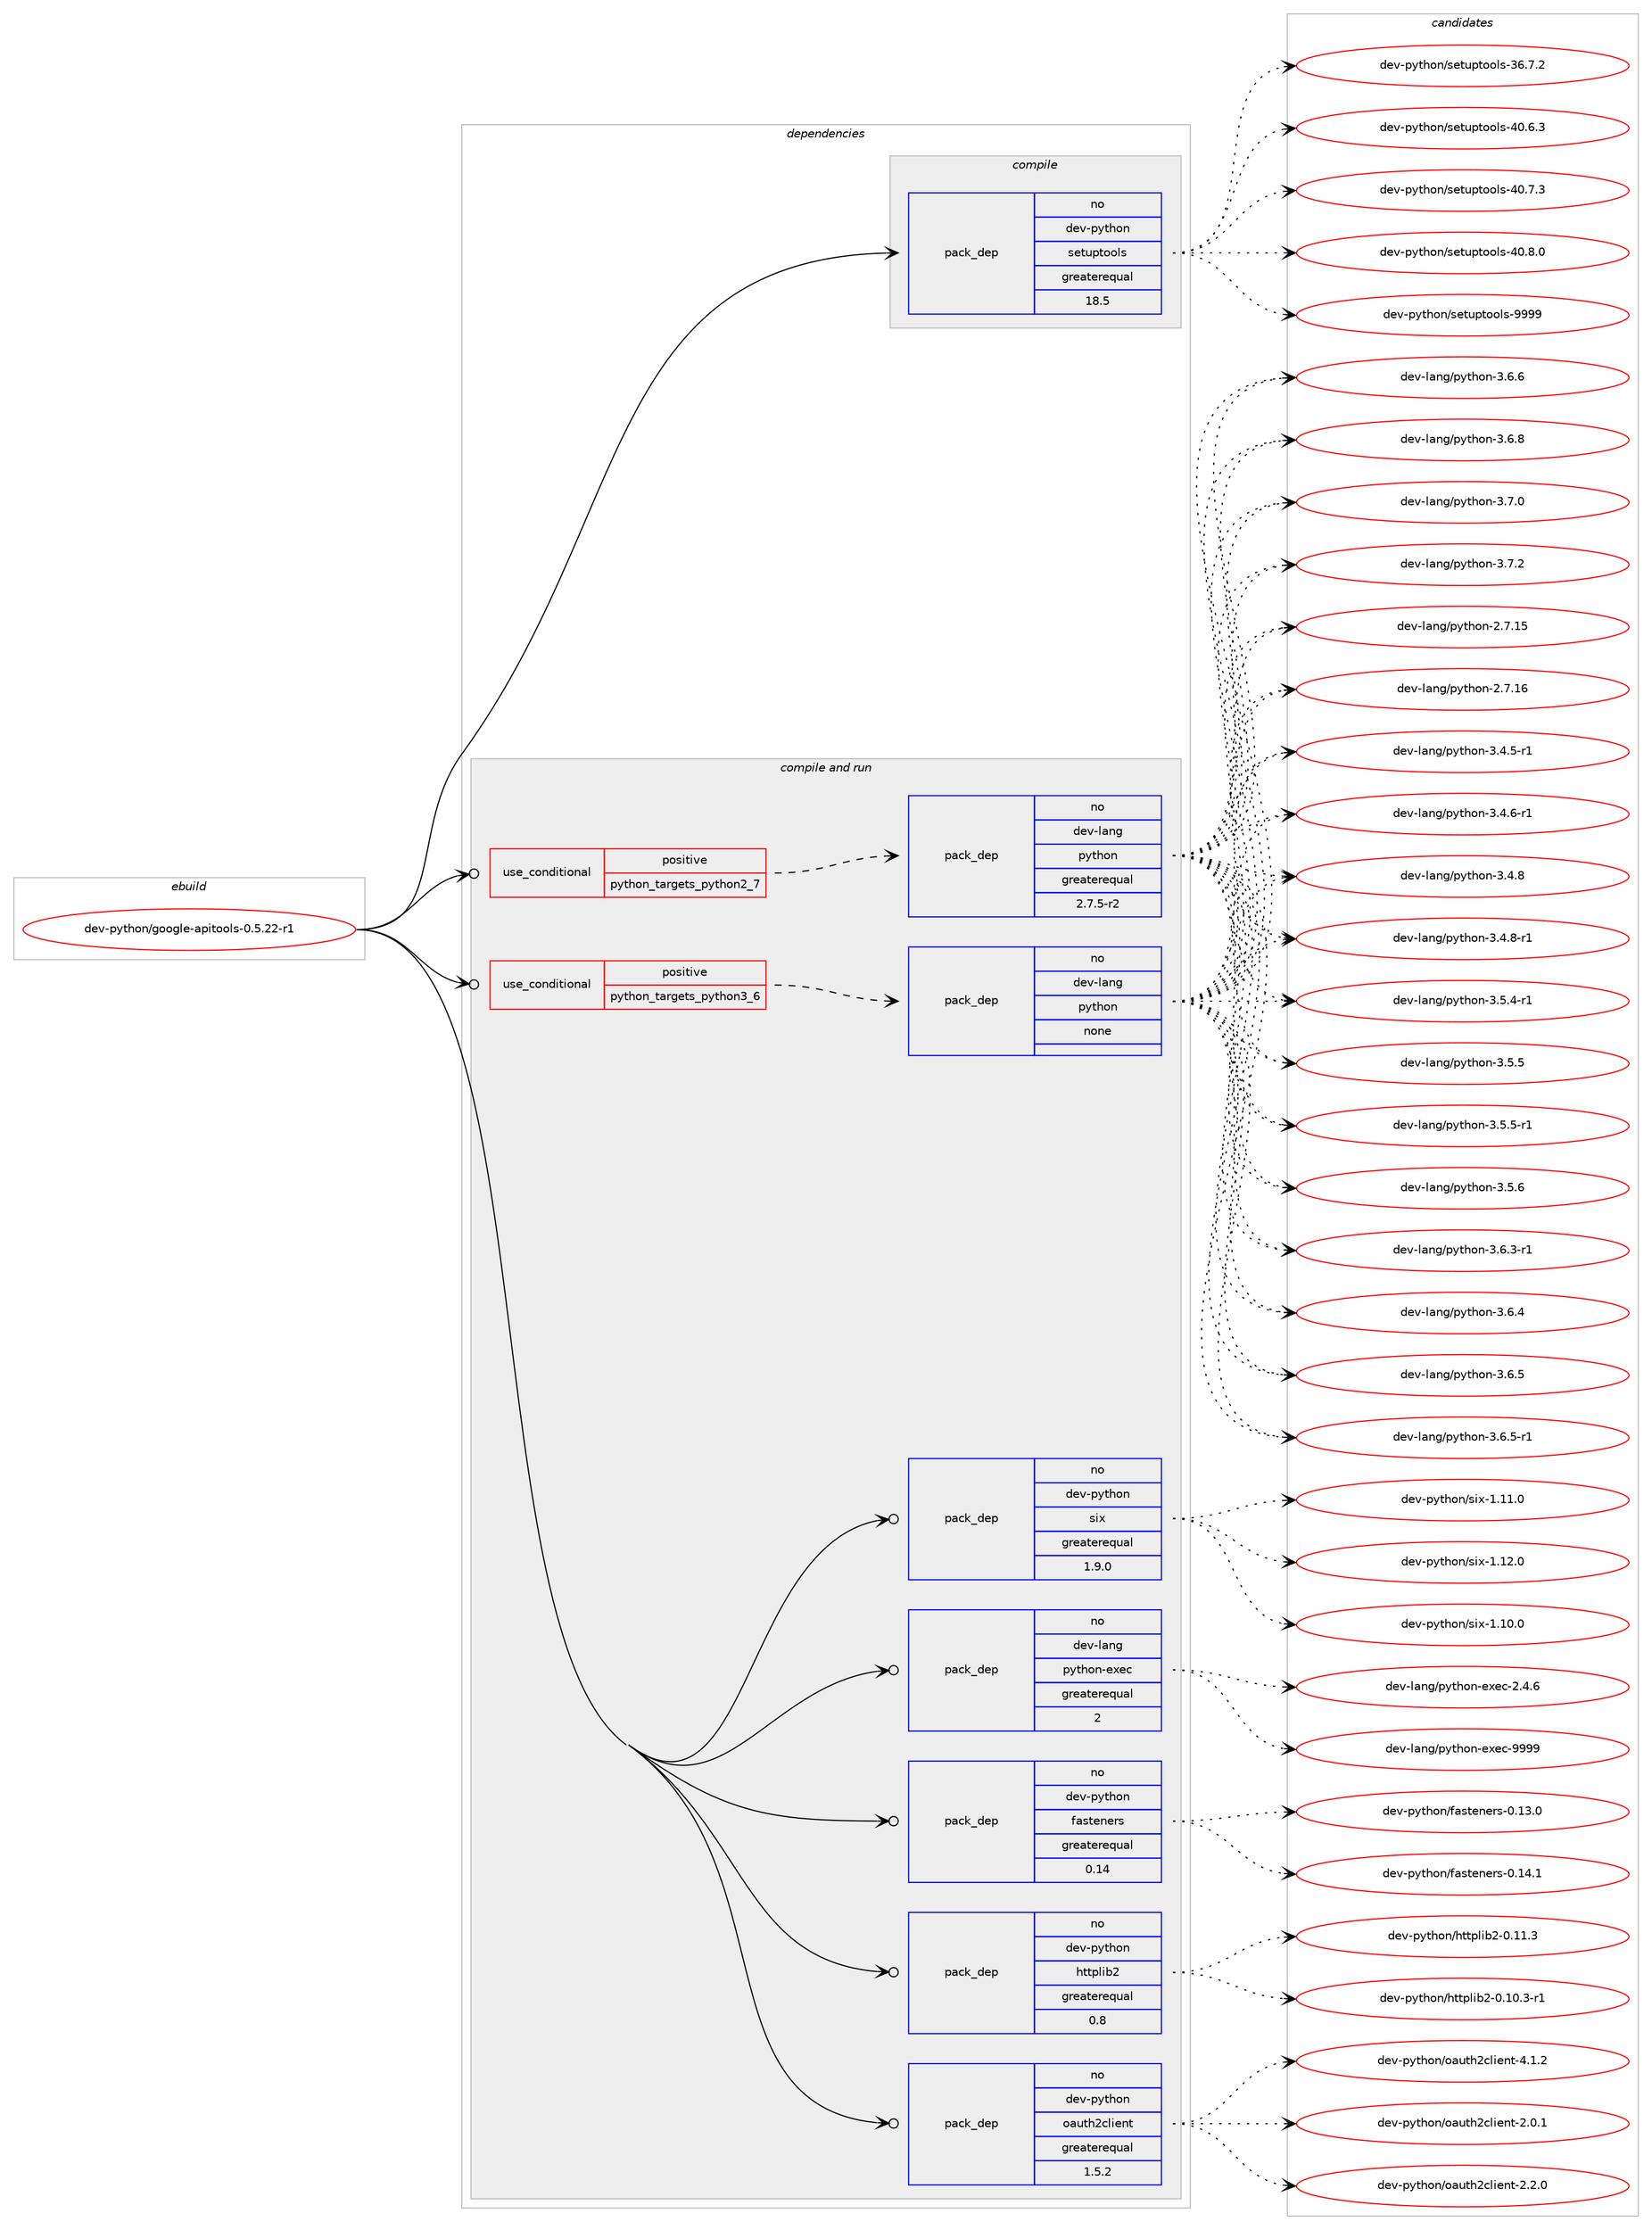 digraph prolog {

# *************
# Graph options
# *************

newrank=true;
concentrate=true;
compound=true;
graph [rankdir=LR,fontname=Helvetica,fontsize=10,ranksep=1.5];#, ranksep=2.5, nodesep=0.2];
edge  [arrowhead=vee];
node  [fontname=Helvetica,fontsize=10];

# **********
# The ebuild
# **********

subgraph cluster_leftcol {
color=gray;
rank=same;
label=<<i>ebuild</i>>;
id [label="dev-python/google-apitools-0.5.22-r1", color=red, width=4, href="../dev-python/google-apitools-0.5.22-r1.svg"];
}

# ****************
# The dependencies
# ****************

subgraph cluster_midcol {
color=gray;
label=<<i>dependencies</i>>;
subgraph cluster_compile {
fillcolor="#eeeeee";
style=filled;
label=<<i>compile</i>>;
subgraph pack1013339 {
dependency1411677 [label=<<TABLE BORDER="0" CELLBORDER="1" CELLSPACING="0" CELLPADDING="4" WIDTH="220"><TR><TD ROWSPAN="6" CELLPADDING="30">pack_dep</TD></TR><TR><TD WIDTH="110">no</TD></TR><TR><TD>dev-python</TD></TR><TR><TD>setuptools</TD></TR><TR><TD>greaterequal</TD></TR><TR><TD>18.5</TD></TR></TABLE>>, shape=none, color=blue];
}
id:e -> dependency1411677:w [weight=20,style="solid",arrowhead="vee"];
}
subgraph cluster_compileandrun {
fillcolor="#eeeeee";
style=filled;
label=<<i>compile and run</i>>;
subgraph cond375072 {
dependency1411678 [label=<<TABLE BORDER="0" CELLBORDER="1" CELLSPACING="0" CELLPADDING="4"><TR><TD ROWSPAN="3" CELLPADDING="10">use_conditional</TD></TR><TR><TD>positive</TD></TR><TR><TD>python_targets_python2_7</TD></TR></TABLE>>, shape=none, color=red];
subgraph pack1013340 {
dependency1411679 [label=<<TABLE BORDER="0" CELLBORDER="1" CELLSPACING="0" CELLPADDING="4" WIDTH="220"><TR><TD ROWSPAN="6" CELLPADDING="30">pack_dep</TD></TR><TR><TD WIDTH="110">no</TD></TR><TR><TD>dev-lang</TD></TR><TR><TD>python</TD></TR><TR><TD>greaterequal</TD></TR><TR><TD>2.7.5-r2</TD></TR></TABLE>>, shape=none, color=blue];
}
dependency1411678:e -> dependency1411679:w [weight=20,style="dashed",arrowhead="vee"];
}
id:e -> dependency1411678:w [weight=20,style="solid",arrowhead="odotvee"];
subgraph cond375073 {
dependency1411680 [label=<<TABLE BORDER="0" CELLBORDER="1" CELLSPACING="0" CELLPADDING="4"><TR><TD ROWSPAN="3" CELLPADDING="10">use_conditional</TD></TR><TR><TD>positive</TD></TR><TR><TD>python_targets_python3_6</TD></TR></TABLE>>, shape=none, color=red];
subgraph pack1013341 {
dependency1411681 [label=<<TABLE BORDER="0" CELLBORDER="1" CELLSPACING="0" CELLPADDING="4" WIDTH="220"><TR><TD ROWSPAN="6" CELLPADDING="30">pack_dep</TD></TR><TR><TD WIDTH="110">no</TD></TR><TR><TD>dev-lang</TD></TR><TR><TD>python</TD></TR><TR><TD>none</TD></TR><TR><TD></TD></TR></TABLE>>, shape=none, color=blue];
}
dependency1411680:e -> dependency1411681:w [weight=20,style="dashed",arrowhead="vee"];
}
id:e -> dependency1411680:w [weight=20,style="solid",arrowhead="odotvee"];
subgraph pack1013342 {
dependency1411682 [label=<<TABLE BORDER="0" CELLBORDER="1" CELLSPACING="0" CELLPADDING="4" WIDTH="220"><TR><TD ROWSPAN="6" CELLPADDING="30">pack_dep</TD></TR><TR><TD WIDTH="110">no</TD></TR><TR><TD>dev-lang</TD></TR><TR><TD>python-exec</TD></TR><TR><TD>greaterequal</TD></TR><TR><TD>2</TD></TR></TABLE>>, shape=none, color=blue];
}
id:e -> dependency1411682:w [weight=20,style="solid",arrowhead="odotvee"];
subgraph pack1013343 {
dependency1411683 [label=<<TABLE BORDER="0" CELLBORDER="1" CELLSPACING="0" CELLPADDING="4" WIDTH="220"><TR><TD ROWSPAN="6" CELLPADDING="30">pack_dep</TD></TR><TR><TD WIDTH="110">no</TD></TR><TR><TD>dev-python</TD></TR><TR><TD>fasteners</TD></TR><TR><TD>greaterequal</TD></TR><TR><TD>0.14</TD></TR></TABLE>>, shape=none, color=blue];
}
id:e -> dependency1411683:w [weight=20,style="solid",arrowhead="odotvee"];
subgraph pack1013344 {
dependency1411684 [label=<<TABLE BORDER="0" CELLBORDER="1" CELLSPACING="0" CELLPADDING="4" WIDTH="220"><TR><TD ROWSPAN="6" CELLPADDING="30">pack_dep</TD></TR><TR><TD WIDTH="110">no</TD></TR><TR><TD>dev-python</TD></TR><TR><TD>httplib2</TD></TR><TR><TD>greaterequal</TD></TR><TR><TD>0.8</TD></TR></TABLE>>, shape=none, color=blue];
}
id:e -> dependency1411684:w [weight=20,style="solid",arrowhead="odotvee"];
subgraph pack1013345 {
dependency1411685 [label=<<TABLE BORDER="0" CELLBORDER="1" CELLSPACING="0" CELLPADDING="4" WIDTH="220"><TR><TD ROWSPAN="6" CELLPADDING="30">pack_dep</TD></TR><TR><TD WIDTH="110">no</TD></TR><TR><TD>dev-python</TD></TR><TR><TD>oauth2client</TD></TR><TR><TD>greaterequal</TD></TR><TR><TD>1.5.2</TD></TR></TABLE>>, shape=none, color=blue];
}
id:e -> dependency1411685:w [weight=20,style="solid",arrowhead="odotvee"];
subgraph pack1013346 {
dependency1411686 [label=<<TABLE BORDER="0" CELLBORDER="1" CELLSPACING="0" CELLPADDING="4" WIDTH="220"><TR><TD ROWSPAN="6" CELLPADDING="30">pack_dep</TD></TR><TR><TD WIDTH="110">no</TD></TR><TR><TD>dev-python</TD></TR><TR><TD>six</TD></TR><TR><TD>greaterequal</TD></TR><TR><TD>1.9.0</TD></TR></TABLE>>, shape=none, color=blue];
}
id:e -> dependency1411686:w [weight=20,style="solid",arrowhead="odotvee"];
}
subgraph cluster_run {
fillcolor="#eeeeee";
style=filled;
label=<<i>run</i>>;
}
}

# **************
# The candidates
# **************

subgraph cluster_choices {
rank=same;
color=gray;
label=<<i>candidates</i>>;

subgraph choice1013339 {
color=black;
nodesep=1;
choice100101118451121211161041111104711510111611711211611111110811545515446554650 [label="dev-python/setuptools-36.7.2", color=red, width=4,href="../dev-python/setuptools-36.7.2.svg"];
choice100101118451121211161041111104711510111611711211611111110811545524846544651 [label="dev-python/setuptools-40.6.3", color=red, width=4,href="../dev-python/setuptools-40.6.3.svg"];
choice100101118451121211161041111104711510111611711211611111110811545524846554651 [label="dev-python/setuptools-40.7.3", color=red, width=4,href="../dev-python/setuptools-40.7.3.svg"];
choice100101118451121211161041111104711510111611711211611111110811545524846564648 [label="dev-python/setuptools-40.8.0", color=red, width=4,href="../dev-python/setuptools-40.8.0.svg"];
choice10010111845112121116104111110471151011161171121161111111081154557575757 [label="dev-python/setuptools-9999", color=red, width=4,href="../dev-python/setuptools-9999.svg"];
dependency1411677:e -> choice100101118451121211161041111104711510111611711211611111110811545515446554650:w [style=dotted,weight="100"];
dependency1411677:e -> choice100101118451121211161041111104711510111611711211611111110811545524846544651:w [style=dotted,weight="100"];
dependency1411677:e -> choice100101118451121211161041111104711510111611711211611111110811545524846554651:w [style=dotted,weight="100"];
dependency1411677:e -> choice100101118451121211161041111104711510111611711211611111110811545524846564648:w [style=dotted,weight="100"];
dependency1411677:e -> choice10010111845112121116104111110471151011161171121161111111081154557575757:w [style=dotted,weight="100"];
}
subgraph choice1013340 {
color=black;
nodesep=1;
choice10010111845108971101034711212111610411111045504655464953 [label="dev-lang/python-2.7.15", color=red, width=4,href="../dev-lang/python-2.7.15.svg"];
choice10010111845108971101034711212111610411111045504655464954 [label="dev-lang/python-2.7.16", color=red, width=4,href="../dev-lang/python-2.7.16.svg"];
choice1001011184510897110103471121211161041111104551465246534511449 [label="dev-lang/python-3.4.5-r1", color=red, width=4,href="../dev-lang/python-3.4.5-r1.svg"];
choice1001011184510897110103471121211161041111104551465246544511449 [label="dev-lang/python-3.4.6-r1", color=red, width=4,href="../dev-lang/python-3.4.6-r1.svg"];
choice100101118451089711010347112121116104111110455146524656 [label="dev-lang/python-3.4.8", color=red, width=4,href="../dev-lang/python-3.4.8.svg"];
choice1001011184510897110103471121211161041111104551465246564511449 [label="dev-lang/python-3.4.8-r1", color=red, width=4,href="../dev-lang/python-3.4.8-r1.svg"];
choice1001011184510897110103471121211161041111104551465346524511449 [label="dev-lang/python-3.5.4-r1", color=red, width=4,href="../dev-lang/python-3.5.4-r1.svg"];
choice100101118451089711010347112121116104111110455146534653 [label="dev-lang/python-3.5.5", color=red, width=4,href="../dev-lang/python-3.5.5.svg"];
choice1001011184510897110103471121211161041111104551465346534511449 [label="dev-lang/python-3.5.5-r1", color=red, width=4,href="../dev-lang/python-3.5.5-r1.svg"];
choice100101118451089711010347112121116104111110455146534654 [label="dev-lang/python-3.5.6", color=red, width=4,href="../dev-lang/python-3.5.6.svg"];
choice1001011184510897110103471121211161041111104551465446514511449 [label="dev-lang/python-3.6.3-r1", color=red, width=4,href="../dev-lang/python-3.6.3-r1.svg"];
choice100101118451089711010347112121116104111110455146544652 [label="dev-lang/python-3.6.4", color=red, width=4,href="../dev-lang/python-3.6.4.svg"];
choice100101118451089711010347112121116104111110455146544653 [label="dev-lang/python-3.6.5", color=red, width=4,href="../dev-lang/python-3.6.5.svg"];
choice1001011184510897110103471121211161041111104551465446534511449 [label="dev-lang/python-3.6.5-r1", color=red, width=4,href="../dev-lang/python-3.6.5-r1.svg"];
choice100101118451089711010347112121116104111110455146544654 [label="dev-lang/python-3.6.6", color=red, width=4,href="../dev-lang/python-3.6.6.svg"];
choice100101118451089711010347112121116104111110455146544656 [label="dev-lang/python-3.6.8", color=red, width=4,href="../dev-lang/python-3.6.8.svg"];
choice100101118451089711010347112121116104111110455146554648 [label="dev-lang/python-3.7.0", color=red, width=4,href="../dev-lang/python-3.7.0.svg"];
choice100101118451089711010347112121116104111110455146554650 [label="dev-lang/python-3.7.2", color=red, width=4,href="../dev-lang/python-3.7.2.svg"];
dependency1411679:e -> choice10010111845108971101034711212111610411111045504655464953:w [style=dotted,weight="100"];
dependency1411679:e -> choice10010111845108971101034711212111610411111045504655464954:w [style=dotted,weight="100"];
dependency1411679:e -> choice1001011184510897110103471121211161041111104551465246534511449:w [style=dotted,weight="100"];
dependency1411679:e -> choice1001011184510897110103471121211161041111104551465246544511449:w [style=dotted,weight="100"];
dependency1411679:e -> choice100101118451089711010347112121116104111110455146524656:w [style=dotted,weight="100"];
dependency1411679:e -> choice1001011184510897110103471121211161041111104551465246564511449:w [style=dotted,weight="100"];
dependency1411679:e -> choice1001011184510897110103471121211161041111104551465346524511449:w [style=dotted,weight="100"];
dependency1411679:e -> choice100101118451089711010347112121116104111110455146534653:w [style=dotted,weight="100"];
dependency1411679:e -> choice1001011184510897110103471121211161041111104551465346534511449:w [style=dotted,weight="100"];
dependency1411679:e -> choice100101118451089711010347112121116104111110455146534654:w [style=dotted,weight="100"];
dependency1411679:e -> choice1001011184510897110103471121211161041111104551465446514511449:w [style=dotted,weight="100"];
dependency1411679:e -> choice100101118451089711010347112121116104111110455146544652:w [style=dotted,weight="100"];
dependency1411679:e -> choice100101118451089711010347112121116104111110455146544653:w [style=dotted,weight="100"];
dependency1411679:e -> choice1001011184510897110103471121211161041111104551465446534511449:w [style=dotted,weight="100"];
dependency1411679:e -> choice100101118451089711010347112121116104111110455146544654:w [style=dotted,weight="100"];
dependency1411679:e -> choice100101118451089711010347112121116104111110455146544656:w [style=dotted,weight="100"];
dependency1411679:e -> choice100101118451089711010347112121116104111110455146554648:w [style=dotted,weight="100"];
dependency1411679:e -> choice100101118451089711010347112121116104111110455146554650:w [style=dotted,weight="100"];
}
subgraph choice1013341 {
color=black;
nodesep=1;
choice10010111845108971101034711212111610411111045504655464953 [label="dev-lang/python-2.7.15", color=red, width=4,href="../dev-lang/python-2.7.15.svg"];
choice10010111845108971101034711212111610411111045504655464954 [label="dev-lang/python-2.7.16", color=red, width=4,href="../dev-lang/python-2.7.16.svg"];
choice1001011184510897110103471121211161041111104551465246534511449 [label="dev-lang/python-3.4.5-r1", color=red, width=4,href="../dev-lang/python-3.4.5-r1.svg"];
choice1001011184510897110103471121211161041111104551465246544511449 [label="dev-lang/python-3.4.6-r1", color=red, width=4,href="../dev-lang/python-3.4.6-r1.svg"];
choice100101118451089711010347112121116104111110455146524656 [label="dev-lang/python-3.4.8", color=red, width=4,href="../dev-lang/python-3.4.8.svg"];
choice1001011184510897110103471121211161041111104551465246564511449 [label="dev-lang/python-3.4.8-r1", color=red, width=4,href="../dev-lang/python-3.4.8-r1.svg"];
choice1001011184510897110103471121211161041111104551465346524511449 [label="dev-lang/python-3.5.4-r1", color=red, width=4,href="../dev-lang/python-3.5.4-r1.svg"];
choice100101118451089711010347112121116104111110455146534653 [label="dev-lang/python-3.5.5", color=red, width=4,href="../dev-lang/python-3.5.5.svg"];
choice1001011184510897110103471121211161041111104551465346534511449 [label="dev-lang/python-3.5.5-r1", color=red, width=4,href="../dev-lang/python-3.5.5-r1.svg"];
choice100101118451089711010347112121116104111110455146534654 [label="dev-lang/python-3.5.6", color=red, width=4,href="../dev-lang/python-3.5.6.svg"];
choice1001011184510897110103471121211161041111104551465446514511449 [label="dev-lang/python-3.6.3-r1", color=red, width=4,href="../dev-lang/python-3.6.3-r1.svg"];
choice100101118451089711010347112121116104111110455146544652 [label="dev-lang/python-3.6.4", color=red, width=4,href="../dev-lang/python-3.6.4.svg"];
choice100101118451089711010347112121116104111110455146544653 [label="dev-lang/python-3.6.5", color=red, width=4,href="../dev-lang/python-3.6.5.svg"];
choice1001011184510897110103471121211161041111104551465446534511449 [label="dev-lang/python-3.6.5-r1", color=red, width=4,href="../dev-lang/python-3.6.5-r1.svg"];
choice100101118451089711010347112121116104111110455146544654 [label="dev-lang/python-3.6.6", color=red, width=4,href="../dev-lang/python-3.6.6.svg"];
choice100101118451089711010347112121116104111110455146544656 [label="dev-lang/python-3.6.8", color=red, width=4,href="../dev-lang/python-3.6.8.svg"];
choice100101118451089711010347112121116104111110455146554648 [label="dev-lang/python-3.7.0", color=red, width=4,href="../dev-lang/python-3.7.0.svg"];
choice100101118451089711010347112121116104111110455146554650 [label="dev-lang/python-3.7.2", color=red, width=4,href="../dev-lang/python-3.7.2.svg"];
dependency1411681:e -> choice10010111845108971101034711212111610411111045504655464953:w [style=dotted,weight="100"];
dependency1411681:e -> choice10010111845108971101034711212111610411111045504655464954:w [style=dotted,weight="100"];
dependency1411681:e -> choice1001011184510897110103471121211161041111104551465246534511449:w [style=dotted,weight="100"];
dependency1411681:e -> choice1001011184510897110103471121211161041111104551465246544511449:w [style=dotted,weight="100"];
dependency1411681:e -> choice100101118451089711010347112121116104111110455146524656:w [style=dotted,weight="100"];
dependency1411681:e -> choice1001011184510897110103471121211161041111104551465246564511449:w [style=dotted,weight="100"];
dependency1411681:e -> choice1001011184510897110103471121211161041111104551465346524511449:w [style=dotted,weight="100"];
dependency1411681:e -> choice100101118451089711010347112121116104111110455146534653:w [style=dotted,weight="100"];
dependency1411681:e -> choice1001011184510897110103471121211161041111104551465346534511449:w [style=dotted,weight="100"];
dependency1411681:e -> choice100101118451089711010347112121116104111110455146534654:w [style=dotted,weight="100"];
dependency1411681:e -> choice1001011184510897110103471121211161041111104551465446514511449:w [style=dotted,weight="100"];
dependency1411681:e -> choice100101118451089711010347112121116104111110455146544652:w [style=dotted,weight="100"];
dependency1411681:e -> choice100101118451089711010347112121116104111110455146544653:w [style=dotted,weight="100"];
dependency1411681:e -> choice1001011184510897110103471121211161041111104551465446534511449:w [style=dotted,weight="100"];
dependency1411681:e -> choice100101118451089711010347112121116104111110455146544654:w [style=dotted,weight="100"];
dependency1411681:e -> choice100101118451089711010347112121116104111110455146544656:w [style=dotted,weight="100"];
dependency1411681:e -> choice100101118451089711010347112121116104111110455146554648:w [style=dotted,weight="100"];
dependency1411681:e -> choice100101118451089711010347112121116104111110455146554650:w [style=dotted,weight="100"];
}
subgraph choice1013342 {
color=black;
nodesep=1;
choice1001011184510897110103471121211161041111104510112010199455046524654 [label="dev-lang/python-exec-2.4.6", color=red, width=4,href="../dev-lang/python-exec-2.4.6.svg"];
choice10010111845108971101034711212111610411111045101120101994557575757 [label="dev-lang/python-exec-9999", color=red, width=4,href="../dev-lang/python-exec-9999.svg"];
dependency1411682:e -> choice1001011184510897110103471121211161041111104510112010199455046524654:w [style=dotted,weight="100"];
dependency1411682:e -> choice10010111845108971101034711212111610411111045101120101994557575757:w [style=dotted,weight="100"];
}
subgraph choice1013343 {
color=black;
nodesep=1;
choice10010111845112121116104111110471029711511610111010111411545484649514648 [label="dev-python/fasteners-0.13.0", color=red, width=4,href="../dev-python/fasteners-0.13.0.svg"];
choice10010111845112121116104111110471029711511610111010111411545484649524649 [label="dev-python/fasteners-0.14.1", color=red, width=4,href="../dev-python/fasteners-0.14.1.svg"];
dependency1411683:e -> choice10010111845112121116104111110471029711511610111010111411545484649514648:w [style=dotted,weight="100"];
dependency1411683:e -> choice10010111845112121116104111110471029711511610111010111411545484649524649:w [style=dotted,weight="100"];
}
subgraph choice1013344 {
color=black;
nodesep=1;
choice10010111845112121116104111110471041161161121081059850454846494846514511449 [label="dev-python/httplib2-0.10.3-r1", color=red, width=4,href="../dev-python/httplib2-0.10.3-r1.svg"];
choice1001011184511212111610411111047104116116112108105985045484649494651 [label="dev-python/httplib2-0.11.3", color=red, width=4,href="../dev-python/httplib2-0.11.3.svg"];
dependency1411684:e -> choice10010111845112121116104111110471041161161121081059850454846494846514511449:w [style=dotted,weight="100"];
dependency1411684:e -> choice1001011184511212111610411111047104116116112108105985045484649494651:w [style=dotted,weight="100"];
}
subgraph choice1013345 {
color=black;
nodesep=1;
choice1001011184511212111610411111047111971171161045099108105101110116455046484649 [label="dev-python/oauth2client-2.0.1", color=red, width=4,href="../dev-python/oauth2client-2.0.1.svg"];
choice1001011184511212111610411111047111971171161045099108105101110116455046504648 [label="dev-python/oauth2client-2.2.0", color=red, width=4,href="../dev-python/oauth2client-2.2.0.svg"];
choice1001011184511212111610411111047111971171161045099108105101110116455246494650 [label="dev-python/oauth2client-4.1.2", color=red, width=4,href="../dev-python/oauth2client-4.1.2.svg"];
dependency1411685:e -> choice1001011184511212111610411111047111971171161045099108105101110116455046484649:w [style=dotted,weight="100"];
dependency1411685:e -> choice1001011184511212111610411111047111971171161045099108105101110116455046504648:w [style=dotted,weight="100"];
dependency1411685:e -> choice1001011184511212111610411111047111971171161045099108105101110116455246494650:w [style=dotted,weight="100"];
}
subgraph choice1013346 {
color=black;
nodesep=1;
choice100101118451121211161041111104711510512045494649484648 [label="dev-python/six-1.10.0", color=red, width=4,href="../dev-python/six-1.10.0.svg"];
choice100101118451121211161041111104711510512045494649494648 [label="dev-python/six-1.11.0", color=red, width=4,href="../dev-python/six-1.11.0.svg"];
choice100101118451121211161041111104711510512045494649504648 [label="dev-python/six-1.12.0", color=red, width=4,href="../dev-python/six-1.12.0.svg"];
dependency1411686:e -> choice100101118451121211161041111104711510512045494649484648:w [style=dotted,weight="100"];
dependency1411686:e -> choice100101118451121211161041111104711510512045494649494648:w [style=dotted,weight="100"];
dependency1411686:e -> choice100101118451121211161041111104711510512045494649504648:w [style=dotted,weight="100"];
}
}

}
